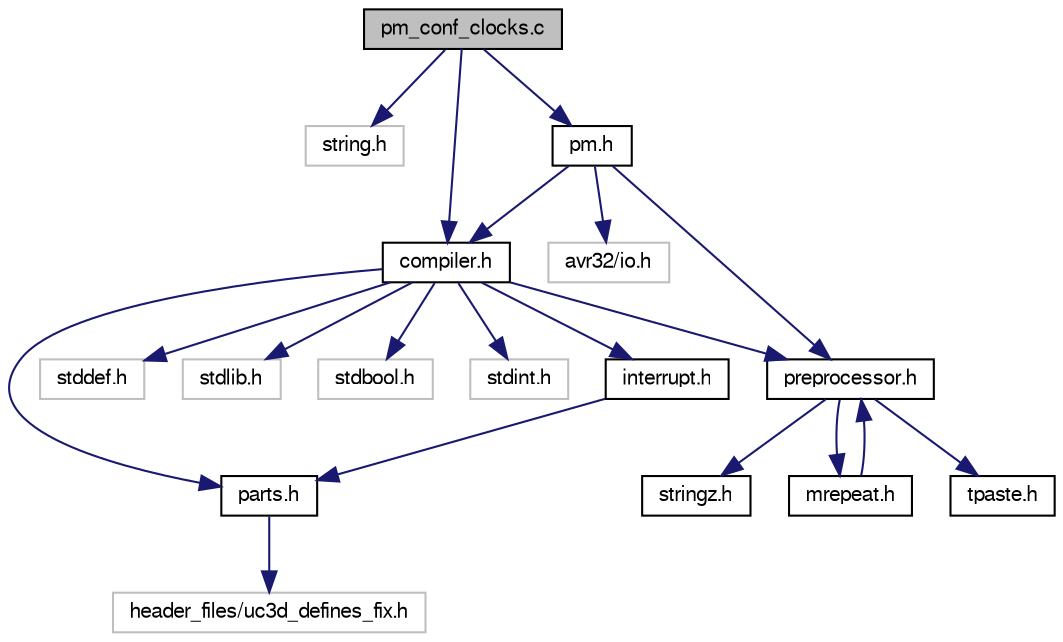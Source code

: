 digraph G
{
  edge [fontname="FreeSans",fontsize="10",labelfontname="FreeSans",labelfontsize="10"];
  node [fontname="FreeSans",fontsize="10",shape=record];
  Node1 [label="pm_conf_clocks.c",height=0.2,width=0.4,color="black", fillcolor="grey75", style="filled" fontcolor="black"];
  Node1 -> Node2 [color="midnightblue",fontsize="10",style="solid",fontname="FreeSans"];
  Node2 [label="string.h",height=0.2,width=0.4,color="grey75", fillcolor="white", style="filled"];
  Node1 -> Node3 [color="midnightblue",fontsize="10",style="solid",fontname="FreeSans"];
  Node3 [label="compiler.h",height=0.2,width=0.4,color="black", fillcolor="white", style="filled",URL="$compiler_8h.html",tooltip="Commonly used includes, types and macros."];
  Node3 -> Node4 [color="midnightblue",fontsize="10",style="solid",fontname="FreeSans"];
  Node4 [label="preprocessor.h",height=0.2,width=0.4,color="black", fillcolor="white", style="filled",URL="$preprocessor_8h.html",tooltip="Preprocessor utils."];
  Node4 -> Node5 [color="midnightblue",fontsize="10",style="solid",fontname="FreeSans"];
  Node5 [label="tpaste.h",height=0.2,width=0.4,color="black", fillcolor="white", style="filled",URL="$tpaste_8h.html",tooltip="Preprocessor token pasting utils."];
  Node4 -> Node6 [color="midnightblue",fontsize="10",style="solid",fontname="FreeSans"];
  Node6 [label="stringz.h",height=0.2,width=0.4,color="black", fillcolor="white", style="filled",URL="$stringz_8h.html",tooltip="Preprocessor stringizing utils."];
  Node4 -> Node7 [color="midnightblue",fontsize="10",style="solid",fontname="FreeSans"];
  Node7 [label="mrepeat.h",height=0.2,width=0.4,color="black", fillcolor="white", style="filled",URL="$mrepeat_8h.html",tooltip="Preprocessor macro repeating utils."];
  Node7 -> Node4 [color="midnightblue",fontsize="10",style="solid",fontname="FreeSans"];
  Node3 -> Node8 [color="midnightblue",fontsize="10",style="solid",fontname="FreeSans"];
  Node8 [label="parts.h",height=0.2,width=0.4,color="black", fillcolor="white", style="filled",URL="$parts_8h.html",tooltip="Arch file for AVR32."];
  Node8 -> Node9 [color="midnightblue",fontsize="10",style="solid",fontname="FreeSans"];
  Node9 [label="header_files/uc3d_defines_fix.h",height=0.2,width=0.4,color="grey75", fillcolor="white", style="filled"];
  Node3 -> Node10 [color="midnightblue",fontsize="10",style="solid",fontname="FreeSans"];
  Node10 [label="stddef.h",height=0.2,width=0.4,color="grey75", fillcolor="white", style="filled"];
  Node3 -> Node11 [color="midnightblue",fontsize="10",style="solid",fontname="FreeSans"];
  Node11 [label="stdlib.h",height=0.2,width=0.4,color="grey75", fillcolor="white", style="filled"];
  Node3 -> Node12 [color="midnightblue",fontsize="10",style="solid",fontname="FreeSans"];
  Node12 [label="stdbool.h",height=0.2,width=0.4,color="grey75", fillcolor="white", style="filled"];
  Node3 -> Node13 [color="midnightblue",fontsize="10",style="solid",fontname="FreeSans"];
  Node13 [label="stdint.h",height=0.2,width=0.4,color="grey75", fillcolor="white", style="filled"];
  Node3 -> Node14 [color="midnightblue",fontsize="10",style="solid",fontname="FreeSans"];
  Node14 [label="interrupt.h",height=0.2,width=0.4,color="black", fillcolor="white", style="filled",URL="$interrupt_8h.html",tooltip="Global interrupt management for 8- and 32-bit AVR."];
  Node14 -> Node8 [color="midnightblue",fontsize="10",style="solid",fontname="FreeSans"];
  Node1 -> Node15 [color="midnightblue",fontsize="10",style="solid",fontname="FreeSans"];
  Node15 [label="pm.h",height=0.2,width=0.4,color="black", fillcolor="white", style="filled",URL="$pm_8h.html",tooltip="Power Manager driver."];
  Node15 -> Node16 [color="midnightblue",fontsize="10",style="solid",fontname="FreeSans"];
  Node16 [label="avr32/io.h",height=0.2,width=0.4,color="grey75", fillcolor="white", style="filled"];
  Node15 -> Node3 [color="midnightblue",fontsize="10",style="solid",fontname="FreeSans"];
  Node15 -> Node4 [color="midnightblue",fontsize="10",style="solid",fontname="FreeSans"];
}
